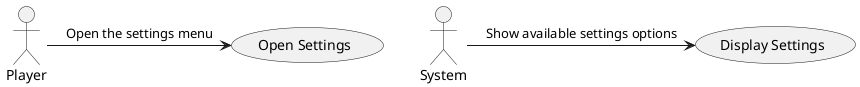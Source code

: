 @startuml
actor Player
actor System

Player -> (Open Settings) : Open the settings menu
System -> (Display Settings) : Show available settings options

@enduml
